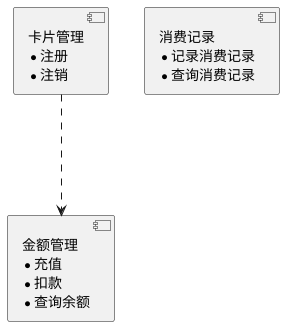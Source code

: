 @startuml

component 卡片管理 [
卡片管理
*  注册
*  注销
]
component 金额管理 [
金额管理
* 充值
* 扣款
* 查询余额
]

component 消费记录 [
消费记录
* 记录消费记录
* 查询消费记录
]

卡片管理 -.-> 金额管理

@enduml